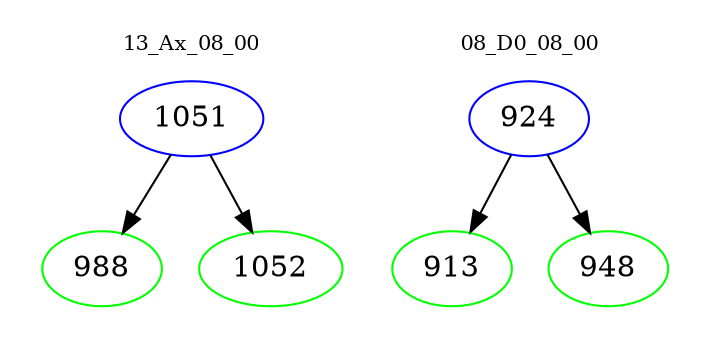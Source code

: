 digraph{
subgraph cluster_0 {
color = white
label = "13_Ax_08_00";
fontsize=10;
T0_1051 [label="1051", color="blue"]
T0_1051 -> T0_988 [color="black"]
T0_988 [label="988", color="green"]
T0_1051 -> T0_1052 [color="black"]
T0_1052 [label="1052", color="green"]
}
subgraph cluster_1 {
color = white
label = "08_D0_08_00";
fontsize=10;
T1_924 [label="924", color="blue"]
T1_924 -> T1_913 [color="black"]
T1_913 [label="913", color="green"]
T1_924 -> T1_948 [color="black"]
T1_948 [label="948", color="green"]
}
}

